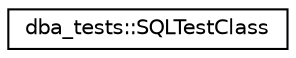 digraph "Graphical Class Hierarchy"
{
  edge [fontname="Helvetica",fontsize="10",labelfontname="Helvetica",labelfontsize="10"];
  node [fontname="Helvetica",fontsize="10",shape=record];
  rankdir="LR";
  Node1 [label="dba_tests::SQLTestClass",height=0.2,width=0.4,color="black", fillcolor="white", style="filled",URL="$classdba__tests_1_1_s_q_l_test_class.html"];
}
